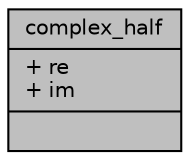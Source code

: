 digraph "complex_half"
{
 // LATEX_PDF_SIZE
  edge [fontname="Helvetica",fontsize="10",labelfontname="Helvetica",labelfontsize="10"];
  node [fontname="Helvetica",fontsize="10",shape=record];
  Node1 [label="{complex_half\n|+ re\l+ im\l|}",height=0.2,width=0.4,color="black", fillcolor="grey75", style="filled", fontcolor="black",tooltip="Defines 32-bit complex structure; both real part and image part have 16 bit width."];
}

